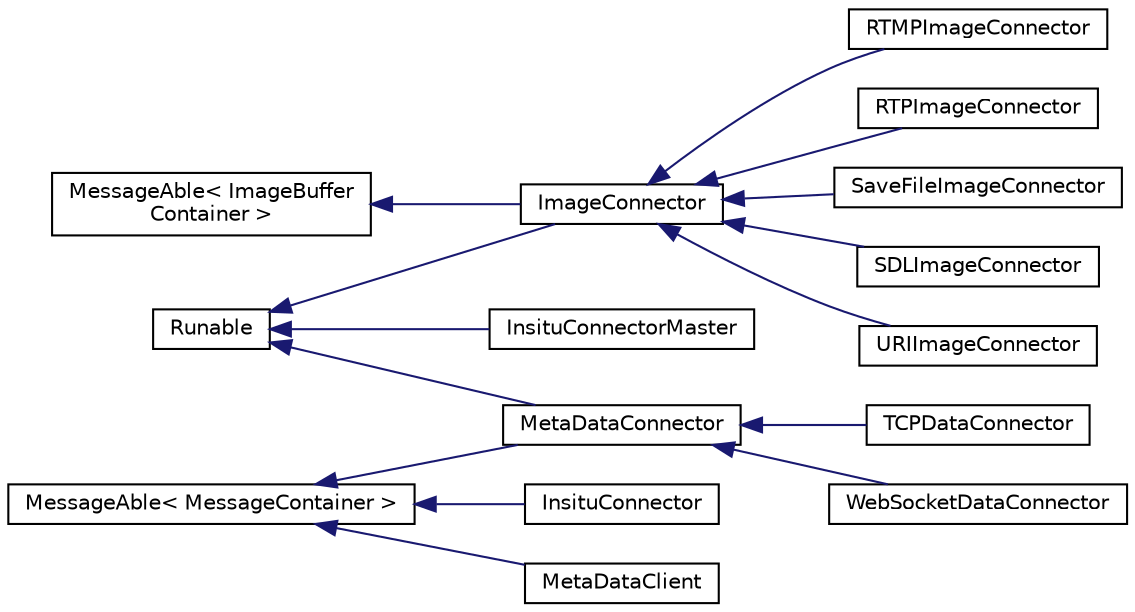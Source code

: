 digraph "Graphical Class Hierarchy"
{
  edge [fontname="Helvetica",fontsize="10",labelfontname="Helvetica",labelfontsize="10"];
  node [fontname="Helvetica",fontsize="10",shape=record];
  rankdir="LR";
  Node26 [label="MessageAble\< ImageBuffer\lContainer \>",height=0.2,width=0.4,color="black", fillcolor="white", style="filled",URL="$classMessageAble.html"];
  Node26 -> Node1 [dir="back",color="midnightblue",fontsize="10",style="solid",fontname="Helvetica"];
  Node1 [label="ImageConnector",height=0.2,width=0.4,color="black", fillcolor="white", style="filled",URL="$classImageConnector.html"];
  Node1 -> Node2 [dir="back",color="midnightblue",fontsize="10",style="solid",fontname="Helvetica"];
  Node2 [label="RTMPImageConnector",height=0.2,width=0.4,color="black", fillcolor="white", style="filled",URL="$classRTMPImageConnector.html"];
  Node1 -> Node3 [dir="back",color="midnightblue",fontsize="10",style="solid",fontname="Helvetica"];
  Node3 [label="RTPImageConnector",height=0.2,width=0.4,color="black", fillcolor="white", style="filled",URL="$classRTPImageConnector.html"];
  Node1 -> Node4 [dir="back",color="midnightblue",fontsize="10",style="solid",fontname="Helvetica"];
  Node4 [label="SaveFileImageConnector",height=0.2,width=0.4,color="black", fillcolor="white", style="filled",URL="$classSaveFileImageConnector.html"];
  Node1 -> Node5 [dir="back",color="midnightblue",fontsize="10",style="solid",fontname="Helvetica"];
  Node5 [label="SDLImageConnector",height=0.2,width=0.4,color="black", fillcolor="white", style="filled",URL="$classSDLImageConnector.html"];
  Node1 -> Node6 [dir="back",color="midnightblue",fontsize="10",style="solid",fontname="Helvetica"];
  Node6 [label="URIImageConnector",height=0.2,width=0.4,color="black", fillcolor="white", style="filled",URL="$classURIImageConnector.html"];
  Node23 [label="MessageAble\< MessageContainer \>",height=0.2,width=0.4,color="black", fillcolor="white", style="filled",URL="$classMessageAble.html"];
  Node23 -> Node24 [dir="back",color="midnightblue",fontsize="10",style="solid",fontname="Helvetica"];
  Node24 [label="InsituConnector",height=0.2,width=0.4,color="black", fillcolor="white", style="filled",URL="$classInsituConnector.html"];
  Node23 -> Node25 [dir="back",color="midnightblue",fontsize="10",style="solid",fontname="Helvetica"];
  Node25 [label="MetaDataClient",height=0.2,width=0.4,color="black", fillcolor="white", style="filled",URL="$classMetaDataClient.html"];
  Node23 -> Node8 [dir="back",color="midnightblue",fontsize="10",style="solid",fontname="Helvetica"];
  Node8 [label="MetaDataConnector",height=0.2,width=0.4,color="black", fillcolor="white", style="filled",URL="$classMetaDataConnector.html"];
  Node8 -> Node9 [dir="back",color="midnightblue",fontsize="10",style="solid",fontname="Helvetica"];
  Node9 [label="TCPDataConnector",height=0.2,width=0.4,color="black", fillcolor="white", style="filled",URL="$classTCPDataConnector.html"];
  Node8 -> Node10 [dir="back",color="midnightblue",fontsize="10",style="solid",fontname="Helvetica"];
  Node10 [label="WebSocketDataConnector",height=0.2,width=0.4,color="black", fillcolor="white", style="filled",URL="$classWebSocketDataConnector.html"];
  Node0 [label="Runable",height=0.2,width=0.4,color="black", fillcolor="white", style="filled",URL="$classRunable.html"];
  Node0 -> Node1 [dir="back",color="midnightblue",fontsize="10",style="solid",fontname="Helvetica"];
  Node0 -> Node7 [dir="back",color="midnightblue",fontsize="10",style="solid",fontname="Helvetica"];
  Node7 [label="InsituConnectorMaster",height=0.2,width=0.4,color="black", fillcolor="white", style="filled",URL="$classInsituConnectorMaster.html"];
  Node0 -> Node8 [dir="back",color="midnightblue",fontsize="10",style="solid",fontname="Helvetica"];
}
